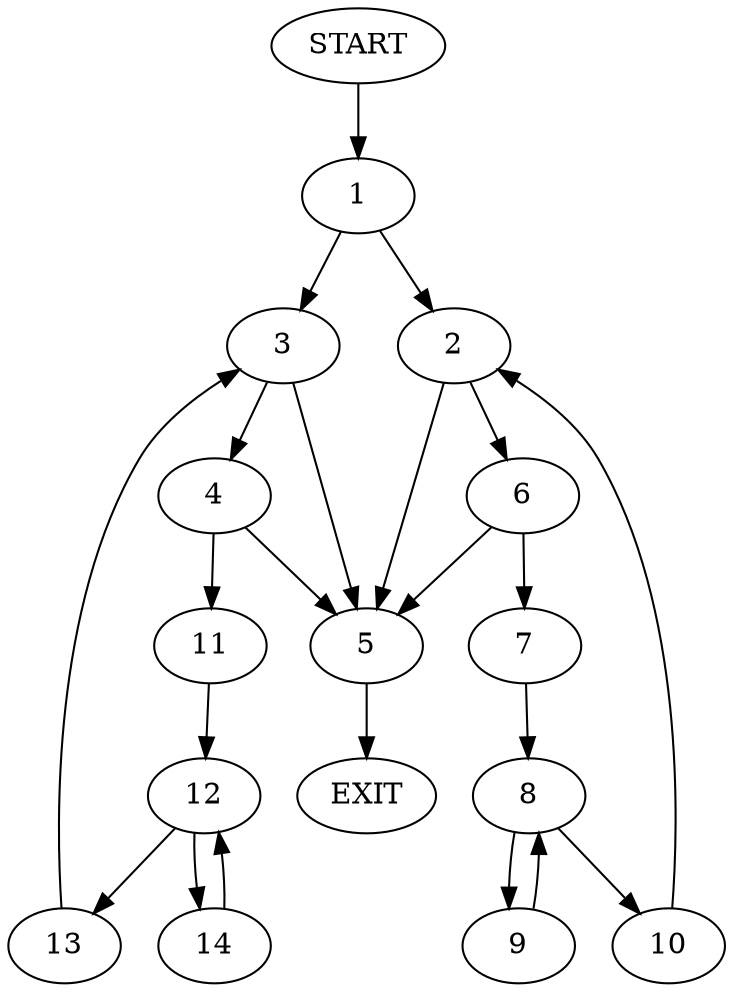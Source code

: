 digraph {
0 [label="START"]
15 [label="EXIT"]
0 -> 1
1 -> 2
1 -> 3
3 -> 4
3 -> 5
2 -> 6
2 -> 5
5 -> 15
6 -> 5
6 -> 7
7 -> 8
8 -> 9
8 -> 10
9 -> 8
10 -> 2
4 -> 5
4 -> 11
11 -> 12
12 -> 13
12 -> 14
14 -> 12
13 -> 3
}
